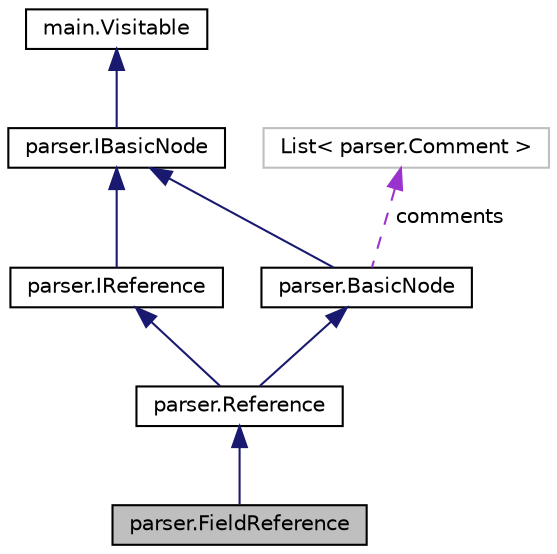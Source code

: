 digraph "parser.FieldReference"
{
  edge [fontname="Helvetica",fontsize="10",labelfontname="Helvetica",labelfontsize="10"];
  node [fontname="Helvetica",fontsize="10",shape=record];
  Node1 [label="parser.FieldReference",height=0.2,width=0.4,color="black", fillcolor="grey75", style="filled", fontcolor="black"];
  Node2 -> Node1 [dir="back",color="midnightblue",fontsize="10",style="solid",fontname="Helvetica"];
  Node2 [label="parser.Reference",height=0.2,width=0.4,color="black", fillcolor="white", style="filled",URL="$classparser_1_1_reference.html"];
  Node3 -> Node2 [dir="back",color="midnightblue",fontsize="10",style="solid",fontname="Helvetica"];
  Node3 [label="parser.BasicNode",height=0.2,width=0.4,color="black", fillcolor="white", style="filled",URL="$classparser_1_1_basic_node.html"];
  Node4 -> Node3 [dir="back",color="midnightblue",fontsize="10",style="solid",fontname="Helvetica"];
  Node4 [label="parser.IBasicNode",height=0.2,width=0.4,color="black", fillcolor="white", style="filled",URL="$interfaceparser_1_1_i_basic_node.html"];
  Node5 -> Node4 [dir="back",color="midnightblue",fontsize="10",style="solid",fontname="Helvetica"];
  Node5 [label="main.Visitable",height=0.2,width=0.4,color="black", fillcolor="white", style="filled",URL="$interfacemain_1_1_visitable.html"];
  Node6 -> Node3 [dir="back",color="darkorchid3",fontsize="10",style="dashed",label=" comments" ,fontname="Helvetica"];
  Node6 [label="List\< parser.Comment \>",height=0.2,width=0.4,color="grey75", fillcolor="white", style="filled"];
  Node7 -> Node2 [dir="back",color="midnightblue",fontsize="10",style="solid",fontname="Helvetica"];
  Node7 [label="parser.IReference",height=0.2,width=0.4,color="black", fillcolor="white", style="filled",URL="$interfaceparser_1_1_i_reference.html"];
  Node4 -> Node7 [dir="back",color="midnightblue",fontsize="10",style="solid",fontname="Helvetica"];
}
